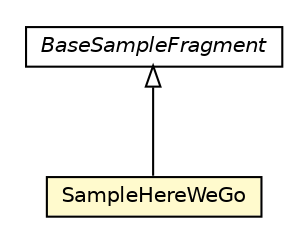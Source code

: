 #!/usr/local/bin/dot
#
# Class diagram 
# Generated by UMLGraph version R5_6-24-gf6e263 (http://www.umlgraph.org/)
#

digraph G {
	edge [fontname="Helvetica",fontsize=10,labelfontname="Helvetica",labelfontsize=10];
	node [fontname="Helvetica",fontsize=10,shape=plaintext];
	nodesep=0.25;
	ranksep=0.5;
	// org.osmdroid.samplefragments.BaseSampleFragment
	c2943 [label=<<table title="org.osmdroid.samplefragments.BaseSampleFragment" border="0" cellborder="1" cellspacing="0" cellpadding="2" port="p" href="./BaseSampleFragment.html">
		<tr><td><table border="0" cellspacing="0" cellpadding="1">
<tr><td align="center" balign="center"><font face="Helvetica-Oblique"> BaseSampleFragment </font></td></tr>
		</table></td></tr>
		</table>>, URL="./BaseSampleFragment.html", fontname="Helvetica", fontcolor="black", fontsize=10.0];
	// org.osmdroid.samplefragments.SampleHereWeGo
	c2964 [label=<<table title="org.osmdroid.samplefragments.SampleHereWeGo" border="0" cellborder="1" cellspacing="0" cellpadding="2" port="p" bgcolor="lemonChiffon" href="./SampleHereWeGo.html">
		<tr><td><table border="0" cellspacing="0" cellpadding="1">
<tr><td align="center" balign="center"> SampleHereWeGo </td></tr>
		</table></td></tr>
		</table>>, URL="./SampleHereWeGo.html", fontname="Helvetica", fontcolor="black", fontsize=10.0];
	//org.osmdroid.samplefragments.SampleHereWeGo extends org.osmdroid.samplefragments.BaseSampleFragment
	c2943:p -> c2964:p [dir=back,arrowtail=empty];
}

